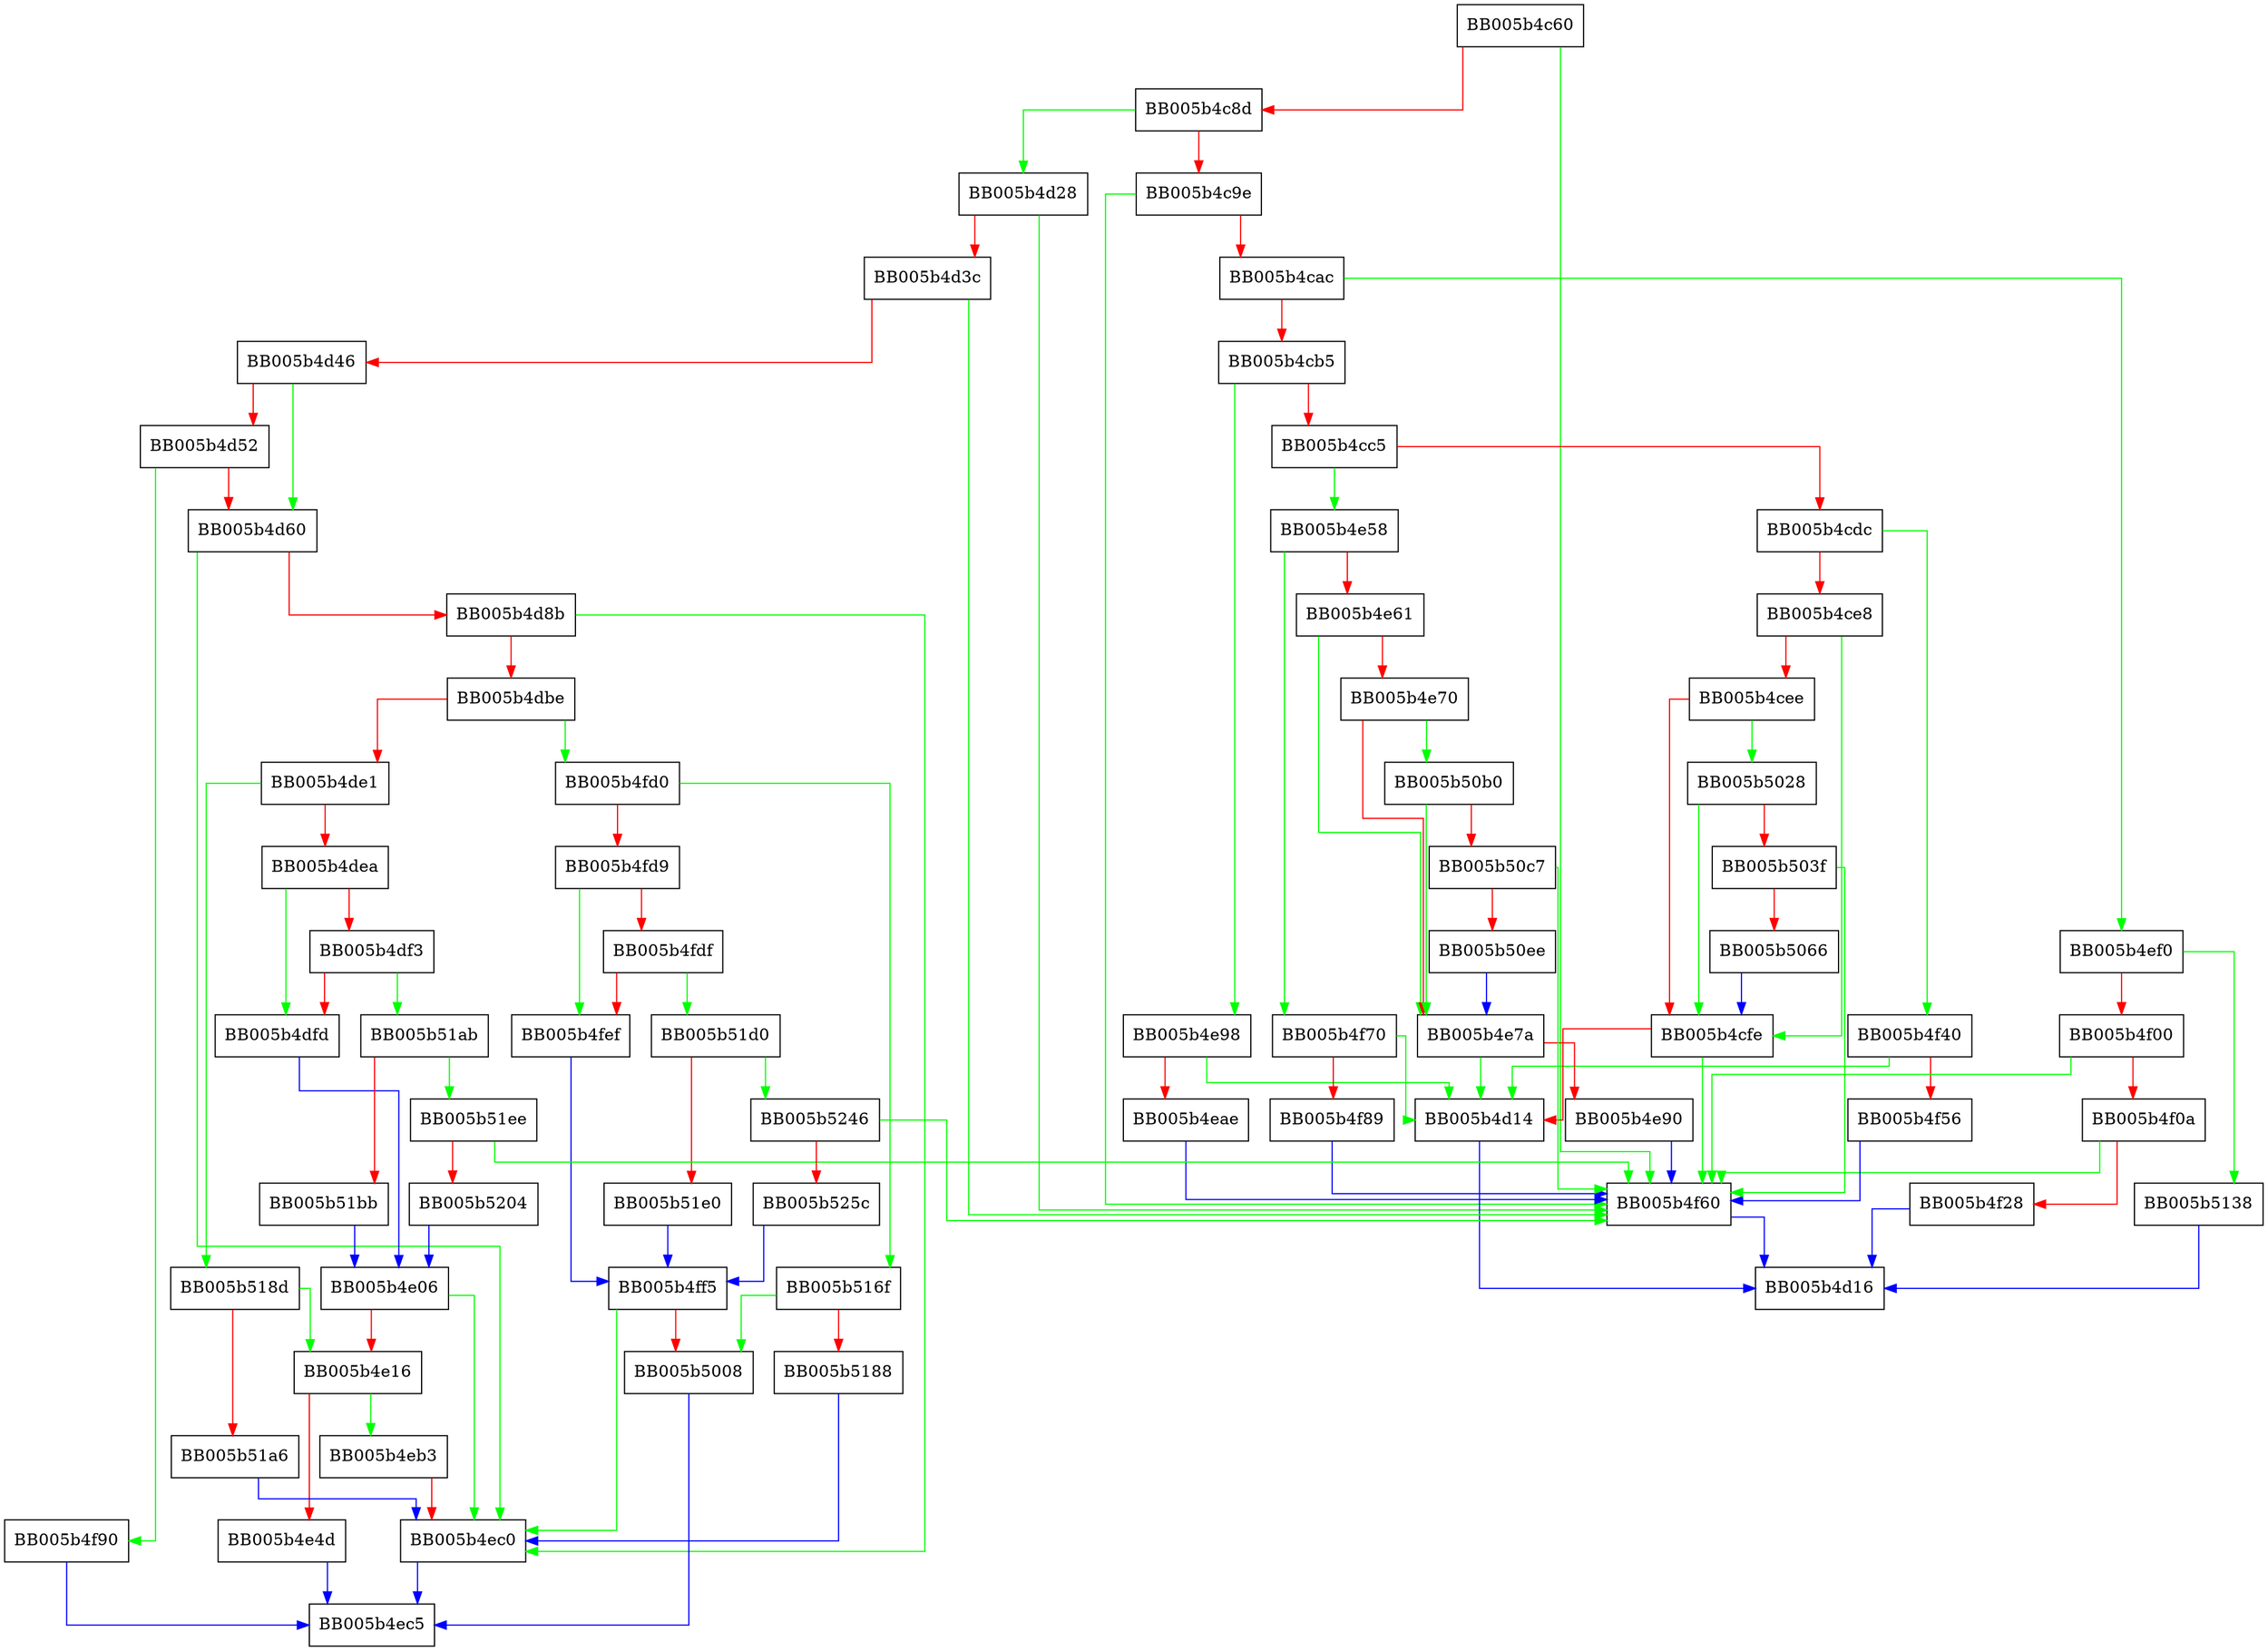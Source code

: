 digraph aes_gcm_cipher {
  node [shape="box"];
  graph [splines=ortho];
  BB005b4c60 -> BB005b4f60 [color="green"];
  BB005b4c60 -> BB005b4c8d [color="red"];
  BB005b4c8d -> BB005b4d28 [color="green"];
  BB005b4c8d -> BB005b4c9e [color="red"];
  BB005b4c9e -> BB005b4f60 [color="green"];
  BB005b4c9e -> BB005b4cac [color="red"];
  BB005b4cac -> BB005b4ef0 [color="green"];
  BB005b4cac -> BB005b4cb5 [color="red"];
  BB005b4cb5 -> BB005b4e98 [color="green"];
  BB005b4cb5 -> BB005b4cc5 [color="red"];
  BB005b4cc5 -> BB005b4e58 [color="green"];
  BB005b4cc5 -> BB005b4cdc [color="red"];
  BB005b4cdc -> BB005b4f40 [color="green"];
  BB005b4cdc -> BB005b4ce8 [color="red"];
  BB005b4ce8 -> BB005b4cfe [color="green"];
  BB005b4ce8 -> BB005b4cee [color="red"];
  BB005b4cee -> BB005b5028 [color="green"];
  BB005b4cee -> BB005b4cfe [color="red"];
  BB005b4cfe -> BB005b4f60 [color="green"];
  BB005b4cfe -> BB005b4d14 [color="red"];
  BB005b4d14 -> BB005b4d16 [color="blue"];
  BB005b4d28 -> BB005b4f60 [color="green"];
  BB005b4d28 -> BB005b4d3c [color="red"];
  BB005b4d3c -> BB005b4f60 [color="green"];
  BB005b4d3c -> BB005b4d46 [color="red"];
  BB005b4d46 -> BB005b4d60 [color="green"];
  BB005b4d46 -> BB005b4d52 [color="red"];
  BB005b4d52 -> BB005b4f90 [color="green"];
  BB005b4d52 -> BB005b4d60 [color="red"];
  BB005b4d60 -> BB005b4ec0 [color="green"];
  BB005b4d60 -> BB005b4d8b [color="red"];
  BB005b4d8b -> BB005b4ec0 [color="green"];
  BB005b4d8b -> BB005b4dbe [color="red"];
  BB005b4dbe -> BB005b4fd0 [color="green"];
  BB005b4dbe -> BB005b4de1 [color="red"];
  BB005b4de1 -> BB005b518d [color="green"];
  BB005b4de1 -> BB005b4dea [color="red"];
  BB005b4dea -> BB005b4dfd [color="green"];
  BB005b4dea -> BB005b4df3 [color="red"];
  BB005b4df3 -> BB005b51ab [color="green"];
  BB005b4df3 -> BB005b4dfd [color="red"];
  BB005b4dfd -> BB005b4e06 [color="blue"];
  BB005b4e06 -> BB005b4ec0 [color="green"];
  BB005b4e06 -> BB005b4e16 [color="red"];
  BB005b4e16 -> BB005b4eb3 [color="green"];
  BB005b4e16 -> BB005b4e4d [color="red"];
  BB005b4e4d -> BB005b4ec5 [color="blue"];
  BB005b4e58 -> BB005b4f70 [color="green"];
  BB005b4e58 -> BB005b4e61 [color="red"];
  BB005b4e61 -> BB005b4e7a [color="green"];
  BB005b4e61 -> BB005b4e70 [color="red"];
  BB005b4e70 -> BB005b50b0 [color="green"];
  BB005b4e70 -> BB005b4e7a [color="red"];
  BB005b4e7a -> BB005b4d14 [color="green"];
  BB005b4e7a -> BB005b4e90 [color="red"];
  BB005b4e90 -> BB005b4f60 [color="blue"];
  BB005b4e98 -> BB005b4d14 [color="green"];
  BB005b4e98 -> BB005b4eae [color="red"];
  BB005b4eae -> BB005b4f60 [color="blue"];
  BB005b4eb3 -> BB005b4ec0 [color="red"];
  BB005b4ec0 -> BB005b4ec5 [color="blue"];
  BB005b4ef0 -> BB005b5138 [color="green"];
  BB005b4ef0 -> BB005b4f00 [color="red"];
  BB005b4f00 -> BB005b4f60 [color="green"];
  BB005b4f00 -> BB005b4f0a [color="red"];
  BB005b4f0a -> BB005b4f60 [color="green"];
  BB005b4f0a -> BB005b4f28 [color="red"];
  BB005b4f28 -> BB005b4d16 [color="blue"];
  BB005b4f40 -> BB005b4d14 [color="green"];
  BB005b4f40 -> BB005b4f56 [color="red"];
  BB005b4f56 -> BB005b4f60 [color="blue"];
  BB005b4f60 -> BB005b4d16 [color="blue"];
  BB005b4f70 -> BB005b4d14 [color="green"];
  BB005b4f70 -> BB005b4f89 [color="red"];
  BB005b4f89 -> BB005b4f60 [color="blue"];
  BB005b4f90 -> BB005b4ec5 [color="blue"];
  BB005b4fd0 -> BB005b516f [color="green"];
  BB005b4fd0 -> BB005b4fd9 [color="red"];
  BB005b4fd9 -> BB005b4fef [color="green"];
  BB005b4fd9 -> BB005b4fdf [color="red"];
  BB005b4fdf -> BB005b51d0 [color="green"];
  BB005b4fdf -> BB005b4fef [color="red"];
  BB005b4fef -> BB005b4ff5 [color="blue"];
  BB005b4ff5 -> BB005b4ec0 [color="green"];
  BB005b4ff5 -> BB005b5008 [color="red"];
  BB005b5008 -> BB005b4ec5 [color="blue"];
  BB005b5028 -> BB005b4cfe [color="green"];
  BB005b5028 -> BB005b503f [color="red"];
  BB005b503f -> BB005b4f60 [color="green"];
  BB005b503f -> BB005b5066 [color="red"];
  BB005b5066 -> BB005b4cfe [color="blue"];
  BB005b50b0 -> BB005b4e7a [color="green"];
  BB005b50b0 -> BB005b50c7 [color="red"];
  BB005b50c7 -> BB005b4f60 [color="green"];
  BB005b50c7 -> BB005b50ee [color="red"];
  BB005b50ee -> BB005b4e7a [color="blue"];
  BB005b5138 -> BB005b4d16 [color="blue"];
  BB005b516f -> BB005b5008 [color="green"];
  BB005b516f -> BB005b5188 [color="red"];
  BB005b5188 -> BB005b4ec0 [color="blue"];
  BB005b518d -> BB005b4e16 [color="green"];
  BB005b518d -> BB005b51a6 [color="red"];
  BB005b51a6 -> BB005b4ec0 [color="blue"];
  BB005b51ab -> BB005b51ee [color="green"];
  BB005b51ab -> BB005b51bb [color="red"];
  BB005b51bb -> BB005b4e06 [color="blue"];
  BB005b51d0 -> BB005b5246 [color="green"];
  BB005b51d0 -> BB005b51e0 [color="red"];
  BB005b51e0 -> BB005b4ff5 [color="blue"];
  BB005b51ee -> BB005b4f60 [color="green"];
  BB005b51ee -> BB005b5204 [color="red"];
  BB005b5204 -> BB005b4e06 [color="blue"];
  BB005b5246 -> BB005b4f60 [color="green"];
  BB005b5246 -> BB005b525c [color="red"];
  BB005b525c -> BB005b4ff5 [color="blue"];
}